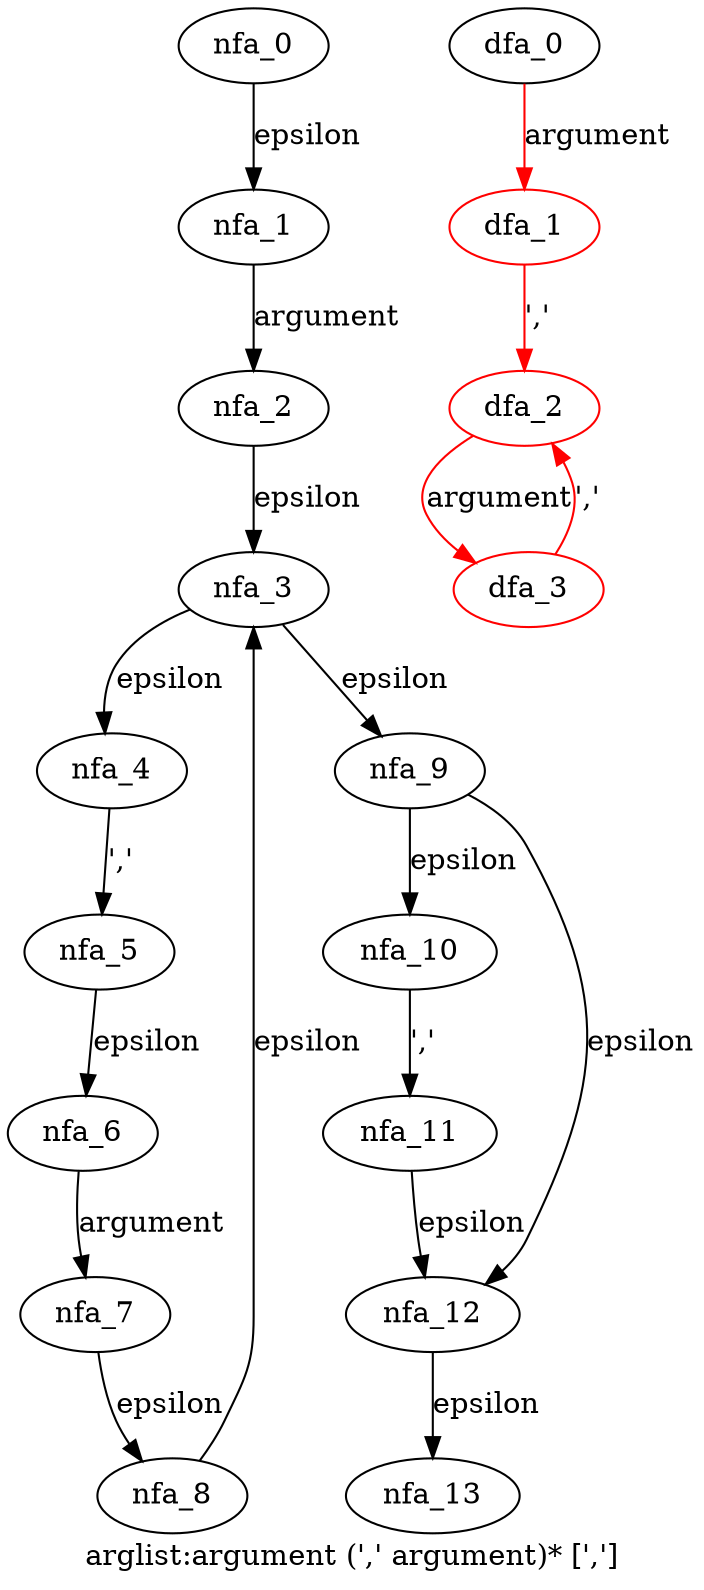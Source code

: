 digraph arglist {
 graph[label="arglist:argument (',' argument)* [',']"]
 subgraph arglist_nfa {
  nfa_0->nfa_1[label="epsilon"]
  nfa_1->nfa_2[label="argument"]
  nfa_2->nfa_3[label="epsilon"]
  nfa_3->nfa_4[label="epsilon"]
  nfa_4->nfa_5[label="','"]
  nfa_5->nfa_6[label="epsilon"]
  nfa_6->nfa_7[label="argument"]
  nfa_7->nfa_8[label="epsilon"]
  nfa_8->nfa_3[label="epsilon"]
  nfa_3->nfa_9[label="epsilon"]
  nfa_9->nfa_10[label="epsilon"]
  nfa_10->nfa_11[label="','"]
  nfa_11->nfa_12[label="epsilon"]
  nfa_12->nfa_13[label="epsilon"]
  nfa_9->nfa_12[label="epsilon"]
  }
 subgraph arglist_dfa {
  dfa_0->dfa_1[label="argument",color=red]
  dfa_1->dfa_2[label="','",color=red]
  dfa_2->dfa_3[label="argument",color=red]
  dfa_3->dfa_2[label="','",color=red]
  dfa_1[color=red]
  dfa_2[color=red]
  dfa_3[color=red]
  }
}
